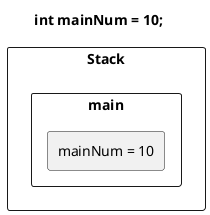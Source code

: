 @startuml

title int mainNum = 10;

rectangle "Stack" {
	rectangle "main" {
		rectangle "mainNum = 10"
	}
}



@enduml